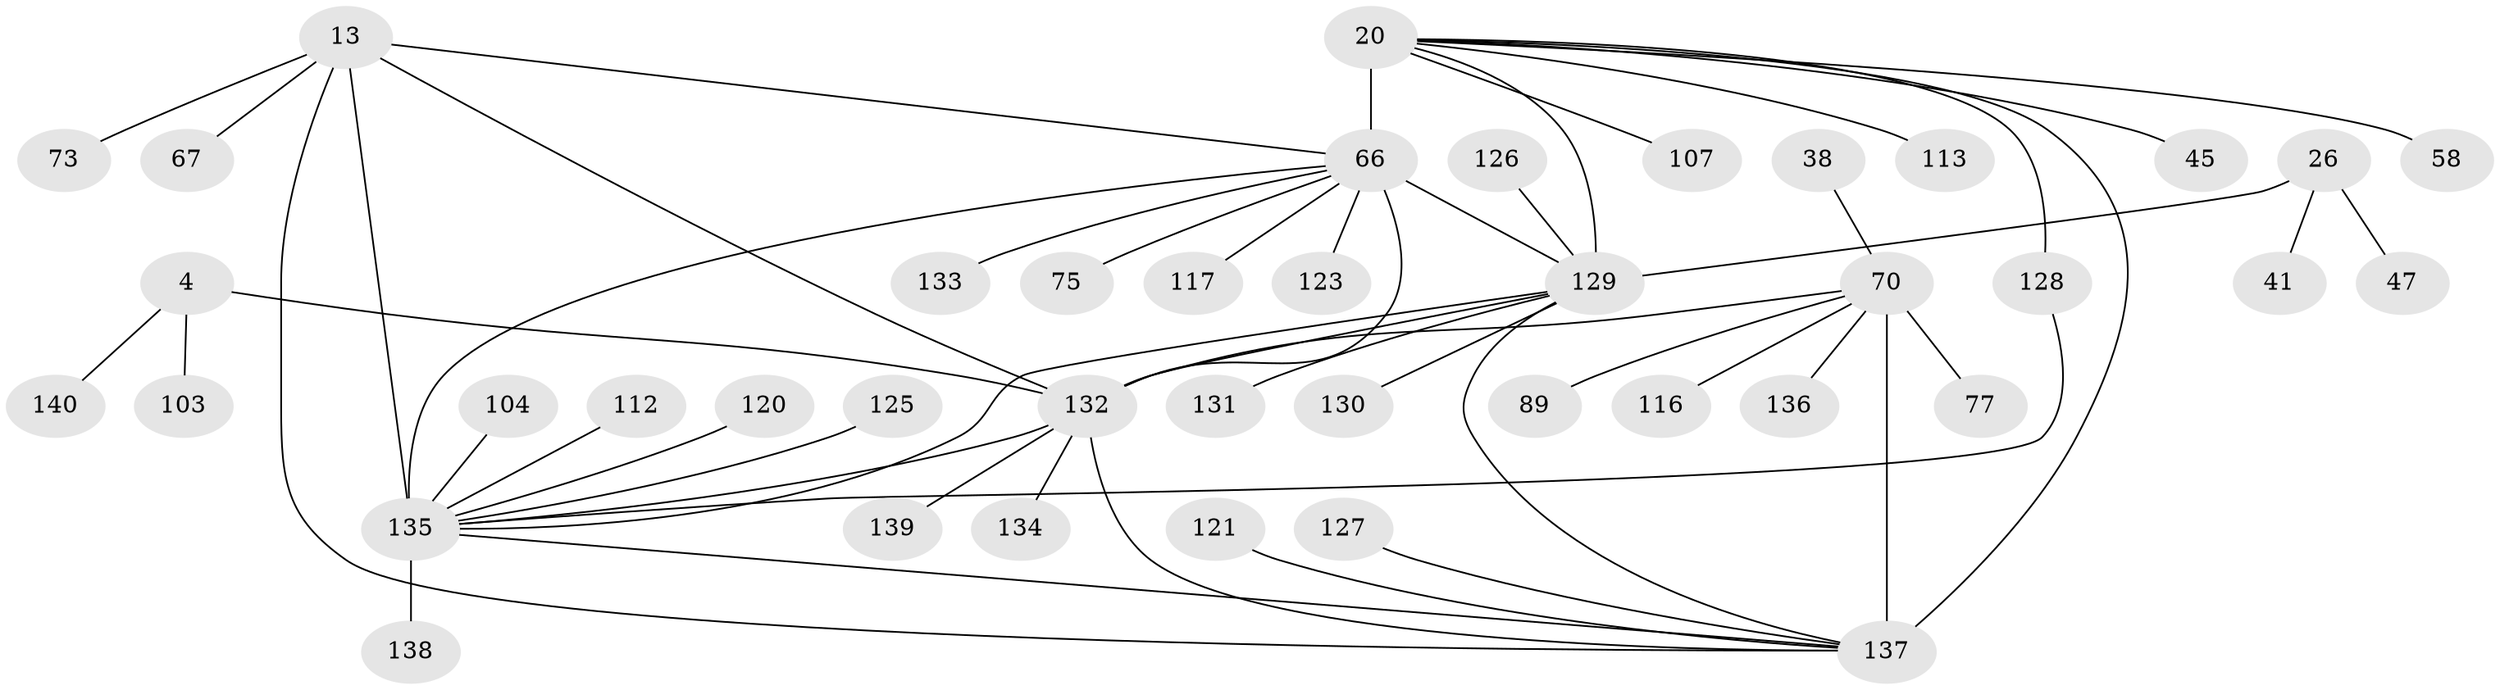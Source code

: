 // original degree distribution, {10: 0.04285714285714286, 8: 0.03571428571428571, 6: 0.02142857142857143, 11: 0.02857142857142857, 9: 0.05, 12: 0.014285714285714285, 7: 0.02857142857142857, 19: 0.007142857142857143, 15: 0.007142857142857143, 14: 0.007142857142857143, 13: 0.007142857142857143, 3: 0.02142857142857143, 1: 0.5785714285714286, 2: 0.15}
// Generated by graph-tools (version 1.1) at 2025/57/03/04/25 21:57:13]
// undirected, 42 vertices, 53 edges
graph export_dot {
graph [start="1"]
  node [color=gray90,style=filled];
  4 [super="+2"];
  13 [super="+10+12"];
  20 [super="+17+18"];
  26 [super="+25"];
  38;
  41;
  45;
  47;
  58;
  66 [super="+21+52+61"];
  67;
  70 [super="+32+54+34"];
  73 [super="+48"];
  75;
  77;
  89;
  103 [super="+100"];
  104;
  107 [super="+84+101"];
  112;
  113;
  116;
  117;
  120;
  121;
  123;
  125;
  126;
  127;
  128 [super="+44"];
  129 [super="+64+27+69+79+86+87+88+94+95+97+98+102+106+114"];
  130;
  131;
  132 [super="+124"];
  133;
  134;
  135 [super="+108+40+68+46+65+14+71+74+81+83+85"];
  136;
  137 [super="+39+80+90+91+92+93+109+118"];
  138;
  139;
  140;
  4 -- 140;
  4 -- 103;
  4 -- 132 [weight=10];
  13 -- 67;
  13 -- 73;
  13 -- 135 [weight=12];
  13 -- 137;
  13 -- 66;
  13 -- 132;
  20 -- 107;
  20 -- 128;
  20 -- 137 [weight=3];
  20 -- 129;
  20 -- 113;
  20 -- 58;
  20 -- 45;
  20 -- 66 [weight=12];
  26 -- 41;
  26 -- 47;
  26 -- 129 [weight=10];
  38 -- 70;
  66 -- 129;
  66 -- 133;
  66 -- 135 [weight=2];
  66 -- 75;
  66 -- 117;
  66 -- 123;
  66 -- 132 [weight=2];
  70 -- 136;
  70 -- 137 [weight=12];
  70 -- 77;
  70 -- 116;
  70 -- 89;
  70 -- 132;
  104 -- 135;
  112 -- 135;
  120 -- 135;
  121 -- 137;
  125 -- 135;
  126 -- 129;
  127 -- 137;
  128 -- 135;
  129 -- 130;
  129 -- 131;
  129 -- 135 [weight=3];
  129 -- 137 [weight=2];
  129 -- 132;
  132 -- 134;
  132 -- 135 [weight=3];
  132 -- 137;
  132 -- 139;
  135 -- 138;
  135 -- 137;
}

